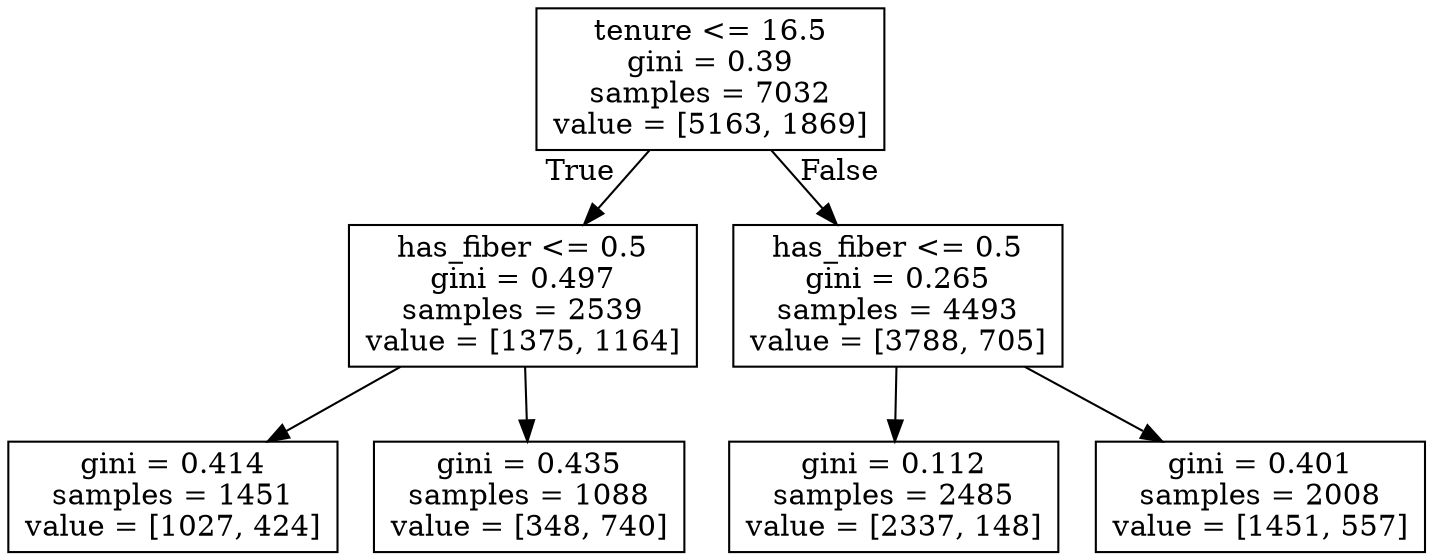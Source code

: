 digraph Tree {
node [shape=box] ;
0 [label="tenure <= 16.5\ngini = 0.39\nsamples = 7032\nvalue = [5163, 1869]"] ;
1 [label="has_fiber <= 0.5\ngini = 0.497\nsamples = 2539\nvalue = [1375, 1164]"] ;
0 -> 1 [labeldistance=2.5, labelangle=45, headlabel="True"] ;
2 [label="gini = 0.414\nsamples = 1451\nvalue = [1027, 424]"] ;
1 -> 2 ;
3 [label="gini = 0.435\nsamples = 1088\nvalue = [348, 740]"] ;
1 -> 3 ;
4 [label="has_fiber <= 0.5\ngini = 0.265\nsamples = 4493\nvalue = [3788, 705]"] ;
0 -> 4 [labeldistance=2.5, labelangle=-45, headlabel="False"] ;
5 [label="gini = 0.112\nsamples = 2485\nvalue = [2337, 148]"] ;
4 -> 5 ;
6 [label="gini = 0.401\nsamples = 2008\nvalue = [1451, 557]"] ;
4 -> 6 ;
}
